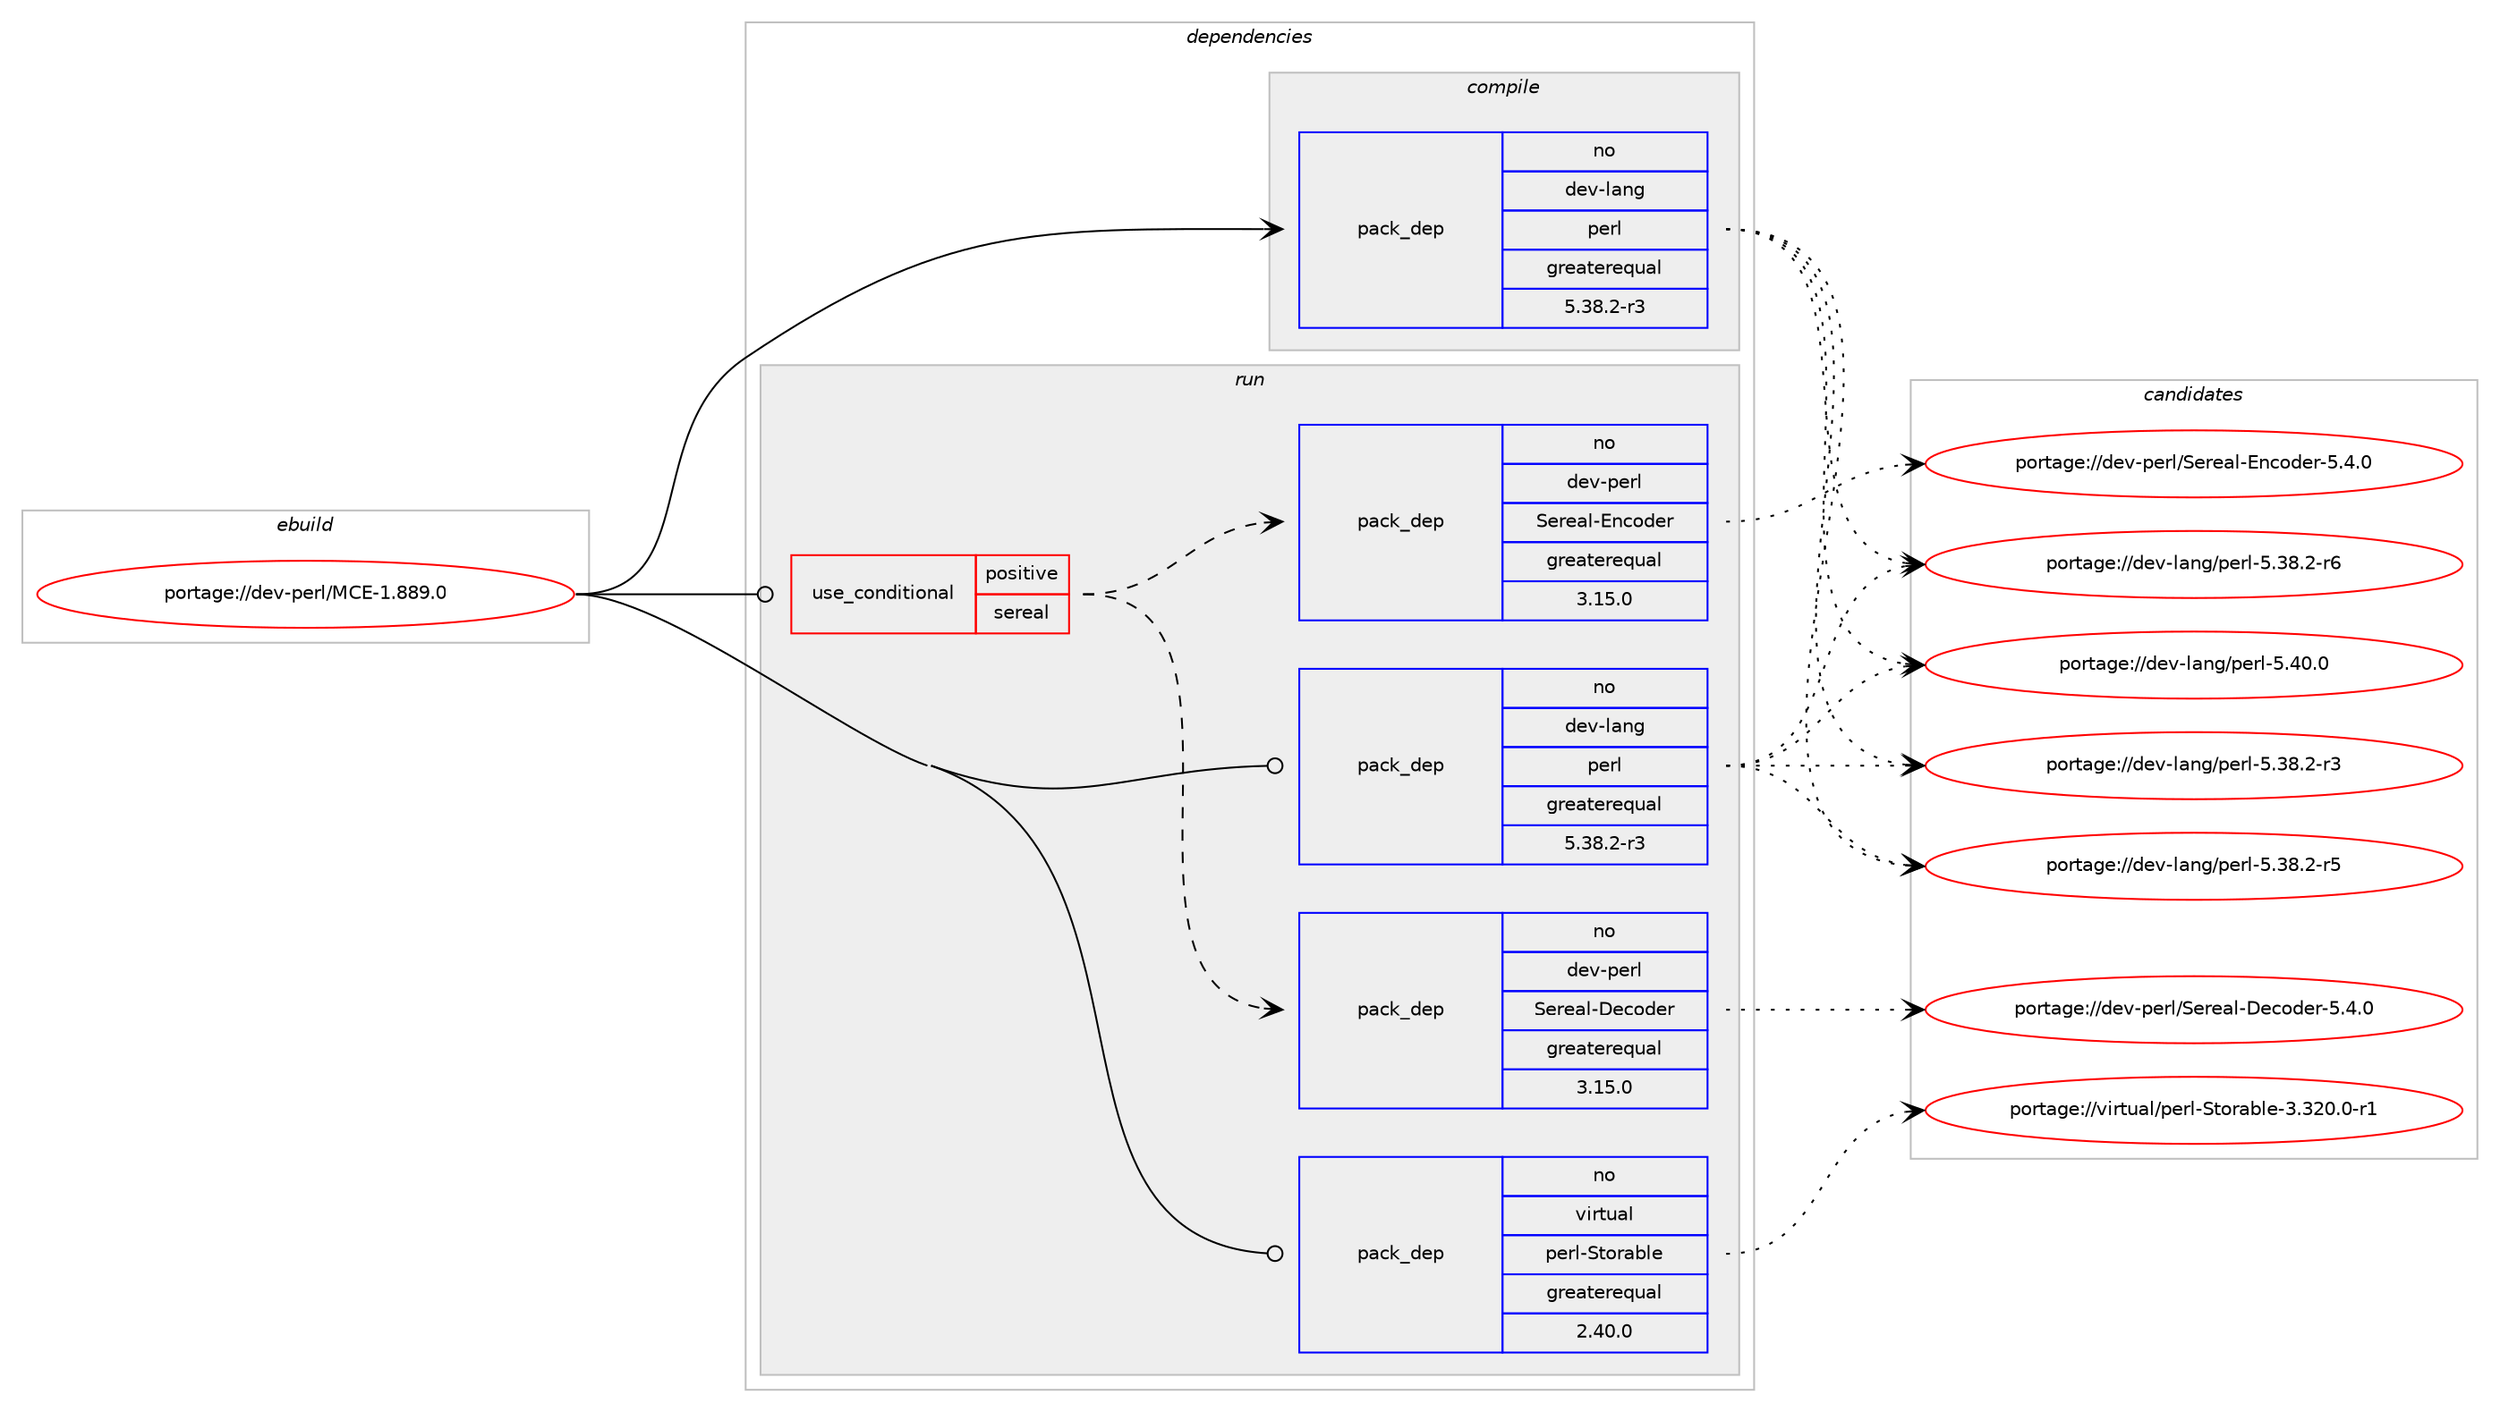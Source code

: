digraph prolog {

# *************
# Graph options
# *************

newrank=true;
concentrate=true;
compound=true;
graph [rankdir=LR,fontname=Helvetica,fontsize=10,ranksep=1.5];#, ranksep=2.5, nodesep=0.2];
edge  [arrowhead=vee];
node  [fontname=Helvetica,fontsize=10];

# **********
# The ebuild
# **********

subgraph cluster_leftcol {
color=gray;
rank=same;
label=<<i>ebuild</i>>;
id [label="portage://dev-perl/MCE-1.889.0", color=red, width=4, href="../dev-perl/MCE-1.889.0.svg"];
}

# ****************
# The dependencies
# ****************

subgraph cluster_midcol {
color=gray;
label=<<i>dependencies</i>>;
subgraph cluster_compile {
fillcolor="#eeeeee";
style=filled;
label=<<i>compile</i>>;
subgraph pack36137 {
dependency66330 [label=<<TABLE BORDER="0" CELLBORDER="1" CELLSPACING="0" CELLPADDING="4" WIDTH="220"><TR><TD ROWSPAN="6" CELLPADDING="30">pack_dep</TD></TR><TR><TD WIDTH="110">no</TD></TR><TR><TD>dev-lang</TD></TR><TR><TD>perl</TD></TR><TR><TD>greaterequal</TD></TR><TR><TD>5.38.2-r3</TD></TR></TABLE>>, shape=none, color=blue];
}
id:e -> dependency66330:w [weight=20,style="solid",arrowhead="vee"];
}
subgraph cluster_compileandrun {
fillcolor="#eeeeee";
style=filled;
label=<<i>compile and run</i>>;
}
subgraph cluster_run {
fillcolor="#eeeeee";
style=filled;
label=<<i>run</i>>;
subgraph cond29018 {
dependency66331 [label=<<TABLE BORDER="0" CELLBORDER="1" CELLSPACING="0" CELLPADDING="4"><TR><TD ROWSPAN="3" CELLPADDING="10">use_conditional</TD></TR><TR><TD>positive</TD></TR><TR><TD>sereal</TD></TR></TABLE>>, shape=none, color=red];
subgraph pack36138 {
dependency66332 [label=<<TABLE BORDER="0" CELLBORDER="1" CELLSPACING="0" CELLPADDING="4" WIDTH="220"><TR><TD ROWSPAN="6" CELLPADDING="30">pack_dep</TD></TR><TR><TD WIDTH="110">no</TD></TR><TR><TD>dev-perl</TD></TR><TR><TD>Sereal-Encoder</TD></TR><TR><TD>greaterequal</TD></TR><TR><TD>3.15.0</TD></TR></TABLE>>, shape=none, color=blue];
}
dependency66331:e -> dependency66332:w [weight=20,style="dashed",arrowhead="vee"];
subgraph pack36139 {
dependency66333 [label=<<TABLE BORDER="0" CELLBORDER="1" CELLSPACING="0" CELLPADDING="4" WIDTH="220"><TR><TD ROWSPAN="6" CELLPADDING="30">pack_dep</TD></TR><TR><TD WIDTH="110">no</TD></TR><TR><TD>dev-perl</TD></TR><TR><TD>Sereal-Decoder</TD></TR><TR><TD>greaterequal</TD></TR><TR><TD>3.15.0</TD></TR></TABLE>>, shape=none, color=blue];
}
dependency66331:e -> dependency66333:w [weight=20,style="dashed",arrowhead="vee"];
}
id:e -> dependency66331:w [weight=20,style="solid",arrowhead="odot"];
subgraph pack36140 {
dependency66334 [label=<<TABLE BORDER="0" CELLBORDER="1" CELLSPACING="0" CELLPADDING="4" WIDTH="220"><TR><TD ROWSPAN="6" CELLPADDING="30">pack_dep</TD></TR><TR><TD WIDTH="110">no</TD></TR><TR><TD>dev-lang</TD></TR><TR><TD>perl</TD></TR><TR><TD>greaterequal</TD></TR><TR><TD>5.38.2-r3</TD></TR></TABLE>>, shape=none, color=blue];
}
id:e -> dependency66334:w [weight=20,style="solid",arrowhead="odot"];
# *** BEGIN UNKNOWN DEPENDENCY TYPE (TODO) ***
# id -> package_dependency(portage://dev-perl/MCE-1.889.0,run,no,dev-lang,perl,none,[,,],any_same_slot,[])
# *** END UNKNOWN DEPENDENCY TYPE (TODO) ***

# *** BEGIN UNKNOWN DEPENDENCY TYPE (TODO) ***
# id -> package_dependency(portage://dev-perl/MCE-1.889.0,run,no,virtual,perl-Carp,none,[,,],[],[])
# *** END UNKNOWN DEPENDENCY TYPE (TODO) ***

# *** BEGIN UNKNOWN DEPENDENCY TYPE (TODO) ***
# id -> package_dependency(portage://dev-perl/MCE-1.889.0,run,no,virtual,perl-File-Path,none,[,,],[],[])
# *** END UNKNOWN DEPENDENCY TYPE (TODO) ***

# *** BEGIN UNKNOWN DEPENDENCY TYPE (TODO) ***
# id -> package_dependency(portage://dev-perl/MCE-1.889.0,run,no,virtual,perl-Getopt-Long,none,[,,],[],[])
# *** END UNKNOWN DEPENDENCY TYPE (TODO) ***

# *** BEGIN UNKNOWN DEPENDENCY TYPE (TODO) ***
# id -> package_dependency(portage://dev-perl/MCE-1.889.0,run,no,virtual,perl-IO,none,[,,],[],[])
# *** END UNKNOWN DEPENDENCY TYPE (TODO) ***

# *** BEGIN UNKNOWN DEPENDENCY TYPE (TODO) ***
# id -> package_dependency(portage://dev-perl/MCE-1.889.0,run,no,virtual,perl-Scalar-List-Utils,none,[,,],[],[])
# *** END UNKNOWN DEPENDENCY TYPE (TODO) ***

# *** BEGIN UNKNOWN DEPENDENCY TYPE (TODO) ***
# id -> package_dependency(portage://dev-perl/MCE-1.889.0,run,no,virtual,perl-Socket,none,[,,],[],[])
# *** END UNKNOWN DEPENDENCY TYPE (TODO) ***

subgraph pack36141 {
dependency66335 [label=<<TABLE BORDER="0" CELLBORDER="1" CELLSPACING="0" CELLPADDING="4" WIDTH="220"><TR><TD ROWSPAN="6" CELLPADDING="30">pack_dep</TD></TR><TR><TD WIDTH="110">no</TD></TR><TR><TD>virtual</TD></TR><TR><TD>perl-Storable</TD></TR><TR><TD>greaterequal</TD></TR><TR><TD>2.40.0</TD></TR></TABLE>>, shape=none, color=blue];
}
id:e -> dependency66335:w [weight=20,style="solid",arrowhead="odot"];
# *** BEGIN UNKNOWN DEPENDENCY TYPE (TODO) ***
# id -> package_dependency(portage://dev-perl/MCE-1.889.0,run,no,virtual,perl-Time-HiRes,none,[,,],[],[])
# *** END UNKNOWN DEPENDENCY TYPE (TODO) ***

}
}

# **************
# The candidates
# **************

subgraph cluster_choices {
rank=same;
color=gray;
label=<<i>candidates</i>>;

subgraph choice36137 {
color=black;
nodesep=1;
choice100101118451089711010347112101114108455346515646504511451 [label="portage://dev-lang/perl-5.38.2-r3", color=red, width=4,href="../dev-lang/perl-5.38.2-r3.svg"];
choice100101118451089711010347112101114108455346515646504511453 [label="portage://dev-lang/perl-5.38.2-r5", color=red, width=4,href="../dev-lang/perl-5.38.2-r5.svg"];
choice100101118451089711010347112101114108455346515646504511454 [label="portage://dev-lang/perl-5.38.2-r6", color=red, width=4,href="../dev-lang/perl-5.38.2-r6.svg"];
choice10010111845108971101034711210111410845534652484648 [label="portage://dev-lang/perl-5.40.0", color=red, width=4,href="../dev-lang/perl-5.40.0.svg"];
dependency66330:e -> choice100101118451089711010347112101114108455346515646504511451:w [style=dotted,weight="100"];
dependency66330:e -> choice100101118451089711010347112101114108455346515646504511453:w [style=dotted,weight="100"];
dependency66330:e -> choice100101118451089711010347112101114108455346515646504511454:w [style=dotted,weight="100"];
dependency66330:e -> choice10010111845108971101034711210111410845534652484648:w [style=dotted,weight="100"];
}
subgraph choice36138 {
color=black;
nodesep=1;
choice10010111845112101114108478310111410197108456911099111100101114455346524648 [label="portage://dev-perl/Sereal-Encoder-5.4.0", color=red, width=4,href="../dev-perl/Sereal-Encoder-5.4.0.svg"];
dependency66332:e -> choice10010111845112101114108478310111410197108456911099111100101114455346524648:w [style=dotted,weight="100"];
}
subgraph choice36139 {
color=black;
nodesep=1;
choice10010111845112101114108478310111410197108456810199111100101114455346524648 [label="portage://dev-perl/Sereal-Decoder-5.4.0", color=red, width=4,href="../dev-perl/Sereal-Decoder-5.4.0.svg"];
dependency66333:e -> choice10010111845112101114108478310111410197108456810199111100101114455346524648:w [style=dotted,weight="100"];
}
subgraph choice36140 {
color=black;
nodesep=1;
choice100101118451089711010347112101114108455346515646504511451 [label="portage://dev-lang/perl-5.38.2-r3", color=red, width=4,href="../dev-lang/perl-5.38.2-r3.svg"];
choice100101118451089711010347112101114108455346515646504511453 [label="portage://dev-lang/perl-5.38.2-r5", color=red, width=4,href="../dev-lang/perl-5.38.2-r5.svg"];
choice100101118451089711010347112101114108455346515646504511454 [label="portage://dev-lang/perl-5.38.2-r6", color=red, width=4,href="../dev-lang/perl-5.38.2-r6.svg"];
choice10010111845108971101034711210111410845534652484648 [label="portage://dev-lang/perl-5.40.0", color=red, width=4,href="../dev-lang/perl-5.40.0.svg"];
dependency66334:e -> choice100101118451089711010347112101114108455346515646504511451:w [style=dotted,weight="100"];
dependency66334:e -> choice100101118451089711010347112101114108455346515646504511453:w [style=dotted,weight="100"];
dependency66334:e -> choice100101118451089711010347112101114108455346515646504511454:w [style=dotted,weight="100"];
dependency66334:e -> choice10010111845108971101034711210111410845534652484648:w [style=dotted,weight="100"];
}
subgraph choice36141 {
color=black;
nodesep=1;
choice11810511411611797108471121011141084583116111114979810810145514651504846484511449 [label="portage://virtual/perl-Storable-3.320.0-r1", color=red, width=4,href="../virtual/perl-Storable-3.320.0-r1.svg"];
dependency66335:e -> choice11810511411611797108471121011141084583116111114979810810145514651504846484511449:w [style=dotted,weight="100"];
}
}

}
